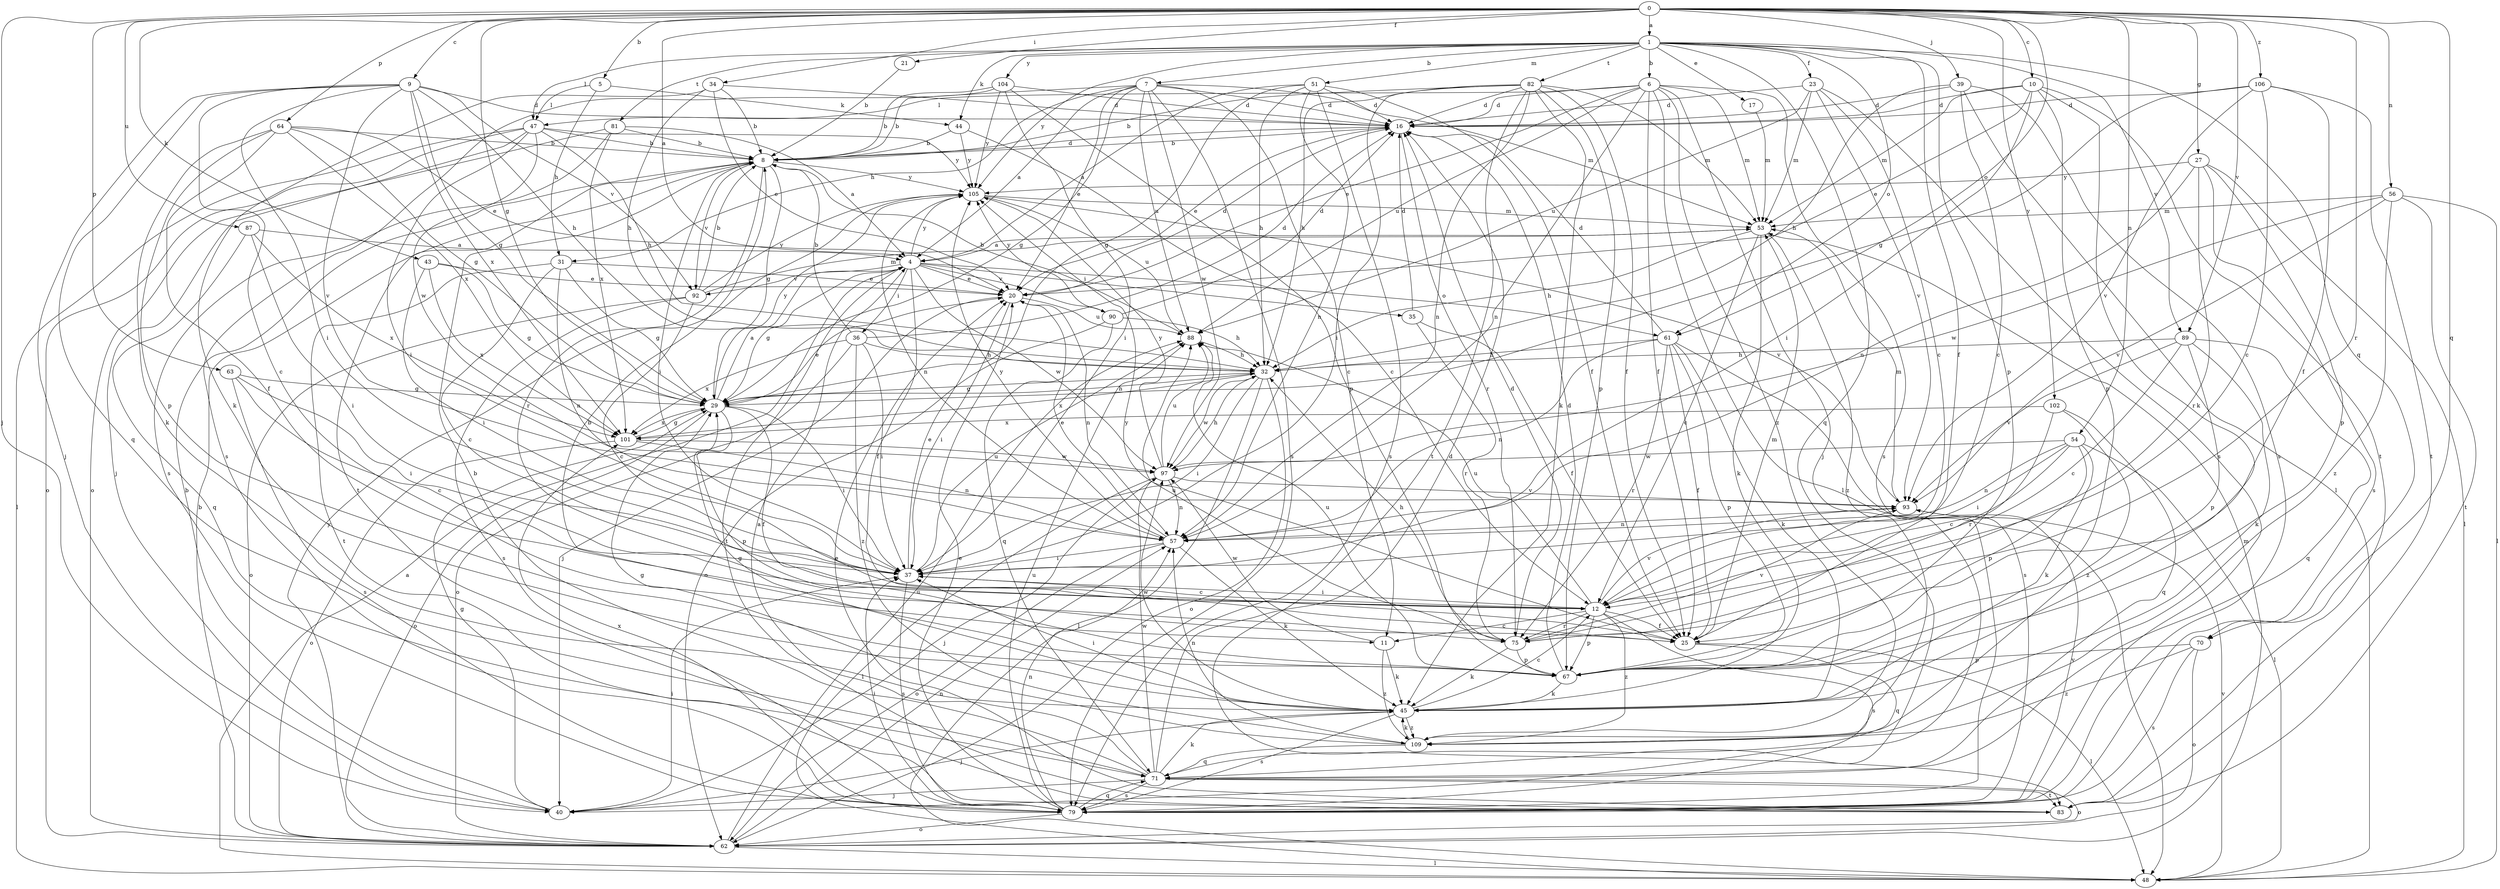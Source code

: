 strict digraph  {
0;
1;
4;
5;
6;
7;
8;
9;
10;
11;
12;
16;
17;
20;
21;
23;
25;
27;
29;
31;
32;
34;
35;
36;
37;
39;
40;
43;
44;
45;
47;
48;
51;
53;
54;
56;
57;
61;
62;
63;
64;
67;
70;
71;
75;
79;
81;
82;
83;
87;
88;
89;
90;
92;
93;
97;
101;
102;
104;
105;
106;
109;
0 -> 1  [label=a];
0 -> 4  [label=a];
0 -> 5  [label=b];
0 -> 9  [label=c];
0 -> 10  [label=c];
0 -> 21  [label=f];
0 -> 27  [label=g];
0 -> 29  [label=g];
0 -> 34  [label=i];
0 -> 39  [label=j];
0 -> 40  [label=j];
0 -> 43  [label=k];
0 -> 54  [label=n];
0 -> 56  [label=n];
0 -> 61  [label=o];
0 -> 63  [label=p];
0 -> 64  [label=p];
0 -> 70  [label=q];
0 -> 75  [label=r];
0 -> 87  [label=u];
0 -> 89  [label=v];
0 -> 102  [label=y];
0 -> 106  [label=z];
1 -> 6  [label=b];
1 -> 7  [label=b];
1 -> 17  [label=e];
1 -> 23  [label=f];
1 -> 25  [label=f];
1 -> 44  [label=k];
1 -> 47  [label=l];
1 -> 51  [label=m];
1 -> 61  [label=o];
1 -> 67  [label=p];
1 -> 70  [label=q];
1 -> 71  [label=q];
1 -> 81  [label=t];
1 -> 82  [label=t];
1 -> 89  [label=v];
1 -> 104  [label=y];
1 -> 105  [label=y];
4 -> 20  [label=e];
4 -> 25  [label=f];
4 -> 29  [label=g];
4 -> 35  [label=i];
4 -> 36  [label=i];
4 -> 61  [label=o];
4 -> 83  [label=t];
4 -> 90  [label=v];
4 -> 92  [label=v];
4 -> 97  [label=w];
4 -> 105  [label=y];
5 -> 31  [label=h];
5 -> 44  [label=k];
5 -> 47  [label=l];
6 -> 16  [label=d];
6 -> 20  [label=e];
6 -> 25  [label=f];
6 -> 40  [label=j];
6 -> 47  [label=l];
6 -> 48  [label=l];
6 -> 53  [label=m];
6 -> 57  [label=n];
6 -> 79  [label=s];
6 -> 88  [label=u];
6 -> 109  [label=z];
7 -> 4  [label=a];
7 -> 8  [label=b];
7 -> 11  [label=c];
7 -> 16  [label=d];
7 -> 20  [label=e];
7 -> 29  [label=g];
7 -> 31  [label=h];
7 -> 53  [label=m];
7 -> 79  [label=s];
7 -> 88  [label=u];
7 -> 97  [label=w];
8 -> 16  [label=d];
8 -> 29  [label=g];
8 -> 37  [label=i];
8 -> 75  [label=r];
8 -> 83  [label=t];
8 -> 92  [label=v];
8 -> 105  [label=y];
9 -> 11  [label=c];
9 -> 16  [label=d];
9 -> 29  [label=g];
9 -> 32  [label=h];
9 -> 37  [label=i];
9 -> 40  [label=j];
9 -> 71  [label=q];
9 -> 92  [label=v];
9 -> 93  [label=v];
9 -> 101  [label=x];
10 -> 16  [label=d];
10 -> 20  [label=e];
10 -> 37  [label=i];
10 -> 45  [label=k];
10 -> 53  [label=m];
10 -> 67  [label=p];
10 -> 83  [label=t];
11 -> 45  [label=k];
11 -> 97  [label=w];
11 -> 109  [label=z];
12 -> 11  [label=c];
12 -> 25  [label=f];
12 -> 37  [label=i];
12 -> 67  [label=p];
12 -> 75  [label=r];
12 -> 79  [label=s];
12 -> 88  [label=u];
12 -> 93  [label=v];
12 -> 109  [label=z];
16 -> 8  [label=b];
16 -> 20  [label=e];
16 -> 75  [label=r];
17 -> 53  [label=m];
20 -> 16  [label=d];
20 -> 37  [label=i];
20 -> 40  [label=j];
20 -> 57  [label=n];
20 -> 88  [label=u];
21 -> 8  [label=b];
23 -> 12  [label=c];
23 -> 16  [label=d];
23 -> 53  [label=m];
23 -> 79  [label=s];
23 -> 88  [label=u];
23 -> 93  [label=v];
25 -> 48  [label=l];
25 -> 53  [label=m];
25 -> 71  [label=q];
25 -> 105  [label=y];
27 -> 48  [label=l];
27 -> 57  [label=n];
27 -> 67  [label=p];
27 -> 75  [label=r];
27 -> 79  [label=s];
27 -> 105  [label=y];
29 -> 4  [label=a];
29 -> 20  [label=e];
29 -> 25  [label=f];
29 -> 32  [label=h];
29 -> 37  [label=i];
29 -> 62  [label=o];
29 -> 67  [label=p];
29 -> 101  [label=x];
29 -> 105  [label=y];
31 -> 12  [label=c];
31 -> 20  [label=e];
31 -> 29  [label=g];
31 -> 57  [label=n];
31 -> 83  [label=t];
32 -> 29  [label=g];
32 -> 37  [label=i];
32 -> 48  [label=l];
32 -> 62  [label=o];
32 -> 97  [label=w];
32 -> 101  [label=x];
34 -> 8  [label=b];
34 -> 16  [label=d];
34 -> 20  [label=e];
34 -> 32  [label=h];
34 -> 45  [label=k];
35 -> 16  [label=d];
35 -> 25  [label=f];
35 -> 75  [label=r];
36 -> 8  [label=b];
36 -> 16  [label=d];
36 -> 32  [label=h];
36 -> 37  [label=i];
36 -> 62  [label=o];
36 -> 101  [label=x];
36 -> 109  [label=z];
37 -> 12  [label=c];
37 -> 20  [label=e];
37 -> 79  [label=s];
37 -> 88  [label=u];
39 -> 12  [label=c];
39 -> 16  [label=d];
39 -> 32  [label=h];
39 -> 48  [label=l];
39 -> 79  [label=s];
40 -> 8  [label=b];
40 -> 29  [label=g];
40 -> 37  [label=i];
43 -> 20  [label=e];
43 -> 29  [label=g];
43 -> 37  [label=i];
43 -> 101  [label=x];
44 -> 8  [label=b];
44 -> 12  [label=c];
44 -> 105  [label=y];
45 -> 12  [label=c];
45 -> 29  [label=g];
45 -> 37  [label=i];
45 -> 40  [label=j];
45 -> 79  [label=s];
45 -> 97  [label=w];
45 -> 109  [label=z];
47 -> 8  [label=b];
47 -> 32  [label=h];
47 -> 37  [label=i];
47 -> 40  [label=j];
47 -> 48  [label=l];
47 -> 62  [label=o];
47 -> 97  [label=w];
47 -> 105  [label=y];
48 -> 4  [label=a];
48 -> 93  [label=v];
51 -> 4  [label=a];
51 -> 16  [label=d];
51 -> 25  [label=f];
51 -> 29  [label=g];
51 -> 32  [label=h];
51 -> 57  [label=n];
51 -> 79  [label=s];
53 -> 4  [label=a];
53 -> 12  [label=c];
53 -> 32  [label=h];
53 -> 45  [label=k];
53 -> 109  [label=z];
54 -> 12  [label=c];
54 -> 37  [label=i];
54 -> 45  [label=k];
54 -> 48  [label=l];
54 -> 57  [label=n];
54 -> 67  [label=p];
54 -> 97  [label=w];
56 -> 48  [label=l];
56 -> 53  [label=m];
56 -> 83  [label=t];
56 -> 93  [label=v];
56 -> 97  [label=w];
56 -> 109  [label=z];
57 -> 20  [label=e];
57 -> 37  [label=i];
57 -> 45  [label=k];
57 -> 62  [label=o];
57 -> 105  [label=y];
61 -> 16  [label=d];
61 -> 25  [label=f];
61 -> 32  [label=h];
61 -> 45  [label=k];
61 -> 57  [label=n];
61 -> 67  [label=p];
61 -> 75  [label=r];
61 -> 79  [label=s];
62 -> 8  [label=b];
62 -> 48  [label=l];
62 -> 53  [label=m];
62 -> 57  [label=n];
62 -> 88  [label=u];
62 -> 105  [label=y];
63 -> 12  [label=c];
63 -> 29  [label=g];
63 -> 37  [label=i];
63 -> 79  [label=s];
64 -> 8  [label=b];
64 -> 20  [label=e];
64 -> 25  [label=f];
64 -> 29  [label=g];
64 -> 45  [label=k];
64 -> 67  [label=p];
64 -> 101  [label=x];
67 -> 8  [label=b];
67 -> 16  [label=d];
67 -> 45  [label=k];
67 -> 88  [label=u];
70 -> 62  [label=o];
70 -> 67  [label=p];
70 -> 79  [label=s];
70 -> 109  [label=z];
71 -> 4  [label=a];
71 -> 8  [label=b];
71 -> 16  [label=d];
71 -> 40  [label=j];
71 -> 45  [label=k];
71 -> 62  [label=o];
71 -> 79  [label=s];
71 -> 83  [label=t];
71 -> 97  [label=w];
75 -> 16  [label=d];
75 -> 32  [label=h];
75 -> 45  [label=k];
75 -> 67  [label=p];
75 -> 88  [label=u];
75 -> 93  [label=v];
79 -> 20  [label=e];
79 -> 37  [label=i];
79 -> 57  [label=n];
79 -> 62  [label=o];
79 -> 71  [label=q];
79 -> 88  [label=u];
79 -> 93  [label=v];
79 -> 101  [label=x];
81 -> 4  [label=a];
81 -> 8  [label=b];
81 -> 62  [label=o];
81 -> 79  [label=s];
81 -> 101  [label=x];
82 -> 8  [label=b];
82 -> 16  [label=d];
82 -> 25  [label=f];
82 -> 32  [label=h];
82 -> 37  [label=i];
82 -> 45  [label=k];
82 -> 53  [label=m];
82 -> 57  [label=n];
82 -> 67  [label=p];
82 -> 83  [label=t];
83 -> 20  [label=e];
87 -> 4  [label=a];
87 -> 37  [label=i];
87 -> 71  [label=q];
87 -> 101  [label=x];
88 -> 8  [label=b];
88 -> 32  [label=h];
89 -> 12  [label=c];
89 -> 32  [label=h];
89 -> 45  [label=k];
89 -> 67  [label=p];
89 -> 71  [label=q];
89 -> 93  [label=v];
90 -> 16  [label=d];
90 -> 32  [label=h];
90 -> 62  [label=o];
90 -> 71  [label=q];
90 -> 105  [label=y];
92 -> 8  [label=b];
92 -> 12  [label=c];
92 -> 53  [label=m];
92 -> 62  [label=o];
92 -> 79  [label=s];
92 -> 105  [label=y];
93 -> 53  [label=m];
93 -> 57  [label=n];
97 -> 32  [label=h];
97 -> 40  [label=j];
97 -> 48  [label=l];
97 -> 57  [label=n];
97 -> 88  [label=u];
97 -> 93  [label=v];
97 -> 105  [label=y];
101 -> 29  [label=g];
101 -> 57  [label=n];
101 -> 62  [label=o];
101 -> 97  [label=w];
102 -> 71  [label=q];
102 -> 75  [label=r];
102 -> 101  [label=x];
102 -> 109  [label=z];
104 -> 8  [label=b];
104 -> 16  [label=d];
104 -> 37  [label=i];
104 -> 67  [label=p];
104 -> 79  [label=s];
104 -> 105  [label=y];
105 -> 53  [label=m];
105 -> 57  [label=n];
105 -> 88  [label=u];
105 -> 93  [label=v];
106 -> 12  [label=c];
106 -> 16  [label=d];
106 -> 25  [label=f];
106 -> 29  [label=g];
106 -> 83  [label=t];
106 -> 93  [label=v];
109 -> 29  [label=g];
109 -> 45  [label=k];
109 -> 57  [label=n];
109 -> 71  [label=q];
}
